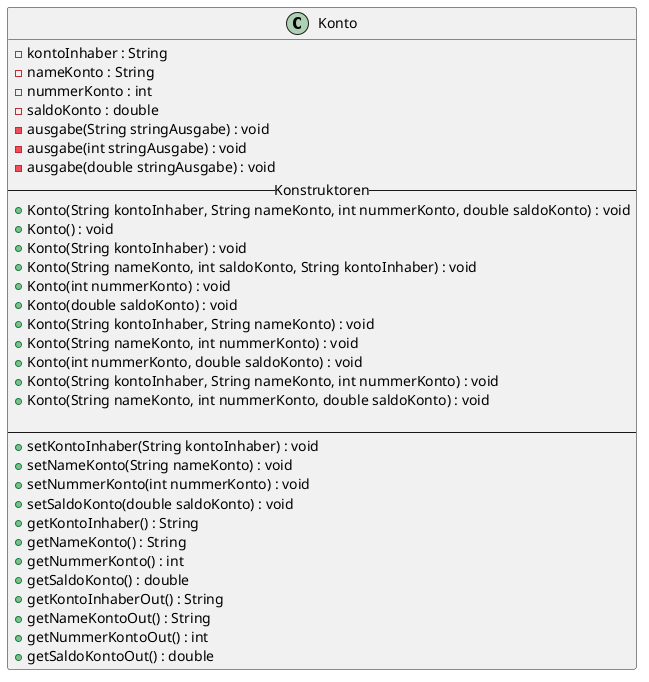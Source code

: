 @startuml
class Konto {
    - kontoInhaber : String
    - nameKonto : String
    - nummerKonto : int
    - saldoKonto : double
    - ausgabe(String stringAusgabe) : void
    - ausgabe(int stringAusgabe) : void
    - ausgabe(double stringAusgabe) : void
    -- Konstruktoren --
    + Konto(String kontoInhaber, String nameKonto, int nummerKonto, double saldoKonto) : void
    + Konto() : void
    + Konto(String kontoInhaber) : void
    + Konto(String nameKonto, int saldoKonto, String kontoInhaber) : void
    + Konto(int nummerKonto) : void
    + Konto(double saldoKonto) : void
    + Konto(String kontoInhaber, String nameKonto) : void
    + Konto(String nameKonto, int nummerKonto) : void
    + Konto(int nummerKonto, double saldoKonto) : void
    + Konto(String kontoInhaber, String nameKonto, int nummerKonto) : void
    + Konto(String nameKonto, int nummerKonto, double saldoKonto) : void

    ---
    + setKontoInhaber(String kontoInhaber) : void
    + setNameKonto(String nameKonto) : void
    + setNummerKonto(int nummerKonto) : void
    + setSaldoKonto(double saldoKonto) : void
    + getKontoInhaber() : String
    + getNameKonto() : String
    + getNummerKonto() : int
    + getSaldoKonto() : double
    + getKontoInhaberOut() : String
    + getNameKontoOut() : String
    + getNummerKontoOut() : int
    + getSaldoKontoOut() : double
}
@enduml